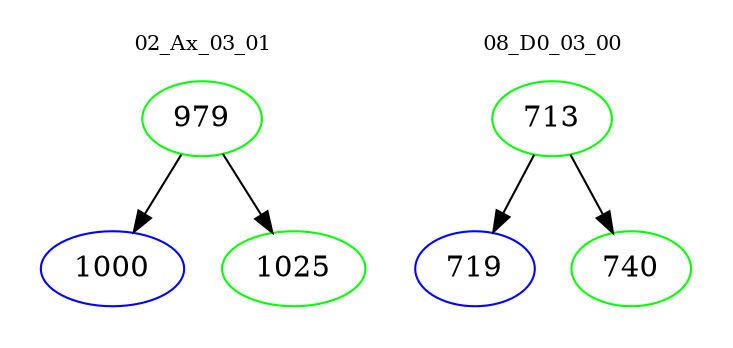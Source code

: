 digraph{
subgraph cluster_0 {
color = white
label = "02_Ax_03_01";
fontsize=10;
T0_979 [label="979", color="green"]
T0_979 -> T0_1000 [color="black"]
T0_1000 [label="1000", color="blue"]
T0_979 -> T0_1025 [color="black"]
T0_1025 [label="1025", color="green"]
}
subgraph cluster_1 {
color = white
label = "08_D0_03_00";
fontsize=10;
T1_713 [label="713", color="green"]
T1_713 -> T1_719 [color="black"]
T1_719 [label="719", color="blue"]
T1_713 -> T1_740 [color="black"]
T1_740 [label="740", color="green"]
}
}
